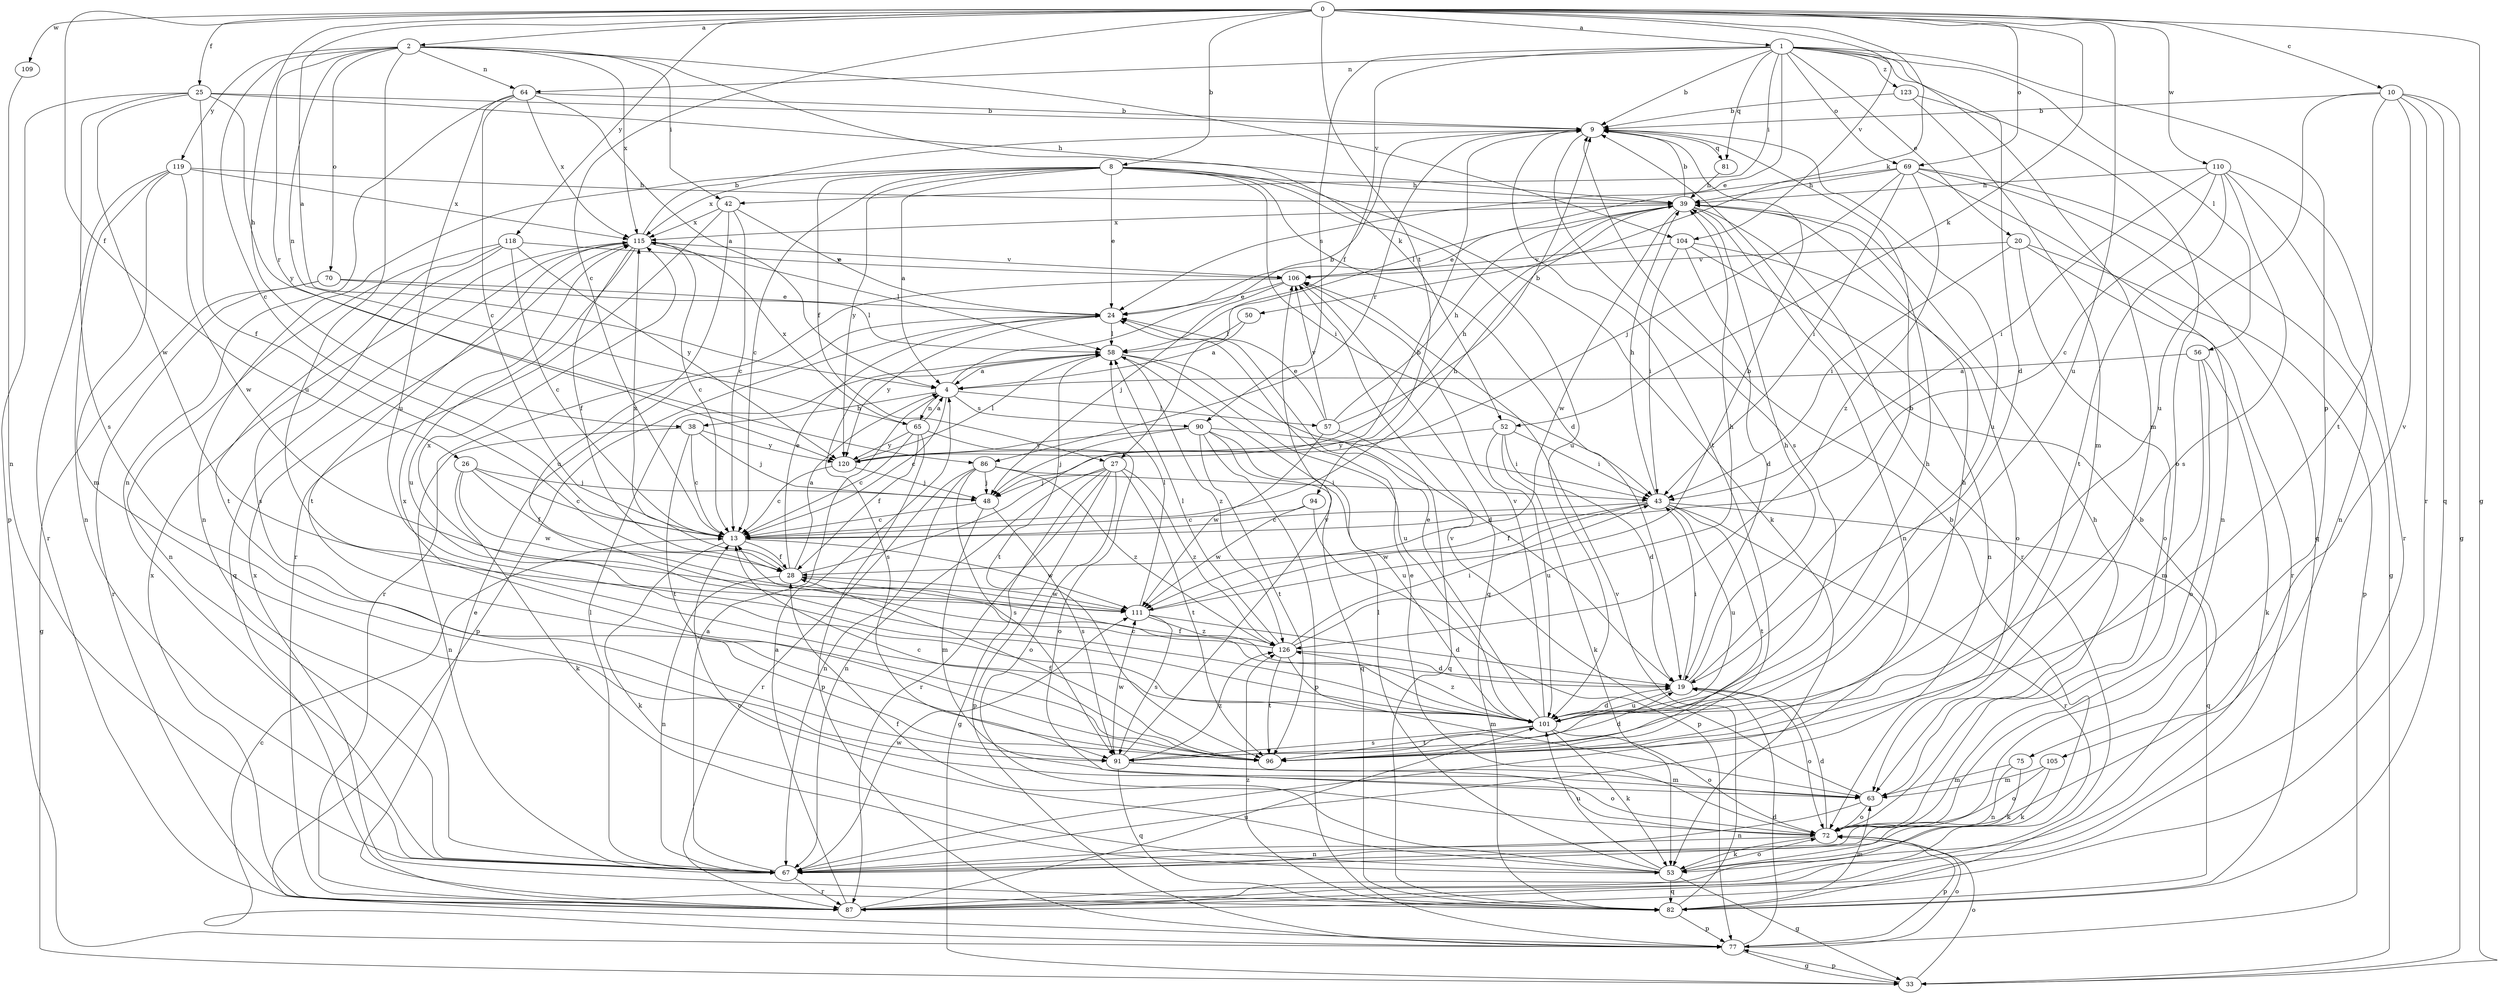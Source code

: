 strict digraph  {
0;
1;
2;
4;
8;
9;
10;
13;
19;
20;
24;
25;
26;
27;
28;
33;
38;
39;
42;
43;
48;
50;
52;
53;
56;
57;
58;
63;
64;
65;
67;
69;
70;
72;
75;
77;
81;
82;
86;
87;
90;
91;
94;
96;
101;
104;
105;
106;
109;
110;
111;
115;
118;
119;
120;
123;
126;
0 -> 1  [label=a];
0 -> 2  [label=a];
0 -> 4  [label=a];
0 -> 8  [label=b];
0 -> 10  [label=c];
0 -> 13  [label=c];
0 -> 25  [label=f];
0 -> 26  [label=f];
0 -> 33  [label=g];
0 -> 38  [label=h];
0 -> 50  [label=k];
0 -> 52  [label=k];
0 -> 69  [label=o];
0 -> 94  [label=t];
0 -> 101  [label=u];
0 -> 104  [label=v];
0 -> 109  [label=w];
0 -> 110  [label=w];
0 -> 118  [label=y];
1 -> 9  [label=b];
1 -> 19  [label=d];
1 -> 20  [label=e];
1 -> 24  [label=e];
1 -> 27  [label=f];
1 -> 42  [label=i];
1 -> 56  [label=l];
1 -> 63  [label=m];
1 -> 64  [label=n];
1 -> 69  [label=o];
1 -> 75  [label=p];
1 -> 81  [label=q];
1 -> 90  [label=s];
1 -> 123  [label=z];
2 -> 13  [label=c];
2 -> 42  [label=i];
2 -> 52  [label=k];
2 -> 64  [label=n];
2 -> 65  [label=n];
2 -> 70  [label=o];
2 -> 86  [label=r];
2 -> 101  [label=u];
2 -> 104  [label=v];
2 -> 115  [label=x];
2 -> 119  [label=y];
4 -> 9  [label=b];
4 -> 13  [label=c];
4 -> 38  [label=h];
4 -> 57  [label=l];
4 -> 65  [label=n];
4 -> 90  [label=s];
8 -> 4  [label=a];
8 -> 13  [label=c];
8 -> 19  [label=d];
8 -> 24  [label=e];
8 -> 27  [label=f];
8 -> 39  [label=h];
8 -> 43  [label=i];
8 -> 53  [label=k];
8 -> 67  [label=n];
8 -> 101  [label=u];
8 -> 115  [label=x];
8 -> 120  [label=y];
9 -> 81  [label=q];
9 -> 86  [label=r];
9 -> 91  [label=s];
9 -> 96  [label=t];
9 -> 101  [label=u];
10 -> 9  [label=b];
10 -> 33  [label=g];
10 -> 82  [label=q];
10 -> 87  [label=r];
10 -> 96  [label=t];
10 -> 101  [label=u];
10 -> 105  [label=v];
13 -> 28  [label=f];
13 -> 39  [label=h];
13 -> 53  [label=k];
13 -> 111  [label=w];
19 -> 9  [label=b];
19 -> 28  [label=f];
19 -> 39  [label=h];
19 -> 43  [label=i];
19 -> 72  [label=o];
19 -> 101  [label=u];
20 -> 43  [label=i];
20 -> 72  [label=o];
20 -> 77  [label=p];
20 -> 87  [label=r];
20 -> 106  [label=v];
24 -> 58  [label=l];
24 -> 77  [label=p];
24 -> 120  [label=y];
25 -> 9  [label=b];
25 -> 28  [label=f];
25 -> 39  [label=h];
25 -> 77  [label=p];
25 -> 91  [label=s];
25 -> 111  [label=w];
25 -> 120  [label=y];
26 -> 13  [label=c];
26 -> 28  [label=f];
26 -> 48  [label=j];
26 -> 53  [label=k];
26 -> 111  [label=w];
27 -> 33  [label=g];
27 -> 48  [label=j];
27 -> 67  [label=n];
27 -> 72  [label=o];
27 -> 77  [label=p];
27 -> 87  [label=r];
27 -> 96  [label=t];
27 -> 126  [label=z];
28 -> 4  [label=a];
28 -> 9  [label=b];
28 -> 24  [label=e];
28 -> 67  [label=n];
28 -> 111  [label=w];
28 -> 115  [label=x];
33 -> 72  [label=o];
33 -> 77  [label=p];
38 -> 13  [label=c];
38 -> 48  [label=j];
38 -> 67  [label=n];
38 -> 96  [label=t];
38 -> 120  [label=y];
39 -> 9  [label=b];
39 -> 24  [label=e];
39 -> 67  [label=n];
39 -> 87  [label=r];
39 -> 111  [label=w];
39 -> 115  [label=x];
42 -> 13  [label=c];
42 -> 24  [label=e];
42 -> 87  [label=r];
42 -> 101  [label=u];
42 -> 115  [label=x];
43 -> 13  [label=c];
43 -> 28  [label=f];
43 -> 39  [label=h];
43 -> 82  [label=q];
43 -> 87  [label=r];
43 -> 96  [label=t];
43 -> 101  [label=u];
43 -> 111  [label=w];
48 -> 13  [label=c];
48 -> 63  [label=m];
48 -> 91  [label=s];
50 -> 4  [label=a];
50 -> 58  [label=l];
52 -> 19  [label=d];
52 -> 43  [label=i];
52 -> 53  [label=k];
52 -> 101  [label=u];
52 -> 120  [label=y];
53 -> 13  [label=c];
53 -> 28  [label=f];
53 -> 33  [label=g];
53 -> 58  [label=l];
53 -> 72  [label=o];
53 -> 82  [label=q];
53 -> 101  [label=u];
56 -> 4  [label=a];
56 -> 53  [label=k];
56 -> 63  [label=m];
56 -> 72  [label=o];
57 -> 9  [label=b];
57 -> 24  [label=e];
57 -> 39  [label=h];
57 -> 82  [label=q];
57 -> 106  [label=v];
57 -> 111  [label=w];
58 -> 4  [label=a];
58 -> 19  [label=d];
58 -> 91  [label=s];
58 -> 96  [label=t];
58 -> 101  [label=u];
58 -> 126  [label=z];
63 -> 67  [label=n];
63 -> 72  [label=o];
63 -> 106  [label=v];
64 -> 4  [label=a];
64 -> 9  [label=b];
64 -> 13  [label=c];
64 -> 67  [label=n];
64 -> 101  [label=u];
64 -> 115  [label=x];
65 -> 4  [label=a];
65 -> 13  [label=c];
65 -> 28  [label=f];
65 -> 72  [label=o];
65 -> 77  [label=p];
65 -> 115  [label=x];
65 -> 120  [label=y];
67 -> 4  [label=a];
67 -> 58  [label=l];
67 -> 87  [label=r];
67 -> 111  [label=w];
69 -> 33  [label=g];
69 -> 39  [label=h];
69 -> 43  [label=i];
69 -> 48  [label=j];
69 -> 58  [label=l];
69 -> 67  [label=n];
69 -> 82  [label=q];
69 -> 126  [label=z];
70 -> 24  [label=e];
70 -> 33  [label=g];
70 -> 58  [label=l];
70 -> 87  [label=r];
72 -> 19  [label=d];
72 -> 24  [label=e];
72 -> 39  [label=h];
72 -> 53  [label=k];
72 -> 67  [label=n];
72 -> 77  [label=p];
75 -> 53  [label=k];
75 -> 63  [label=m];
75 -> 67  [label=n];
77 -> 13  [label=c];
77 -> 19  [label=d];
77 -> 33  [label=g];
77 -> 72  [label=o];
81 -> 39  [label=h];
82 -> 9  [label=b];
82 -> 63  [label=m];
82 -> 77  [label=p];
82 -> 106  [label=v];
82 -> 115  [label=x];
82 -> 126  [label=z];
86 -> 43  [label=i];
86 -> 48  [label=j];
86 -> 67  [label=n];
86 -> 87  [label=r];
86 -> 91  [label=s];
86 -> 126  [label=z];
87 -> 4  [label=a];
87 -> 9  [label=b];
87 -> 24  [label=e];
87 -> 101  [label=u];
87 -> 115  [label=x];
90 -> 43  [label=i];
90 -> 48  [label=j];
90 -> 77  [label=p];
90 -> 82  [label=q];
90 -> 96  [label=t];
90 -> 101  [label=u];
90 -> 120  [label=y];
91 -> 63  [label=m];
91 -> 72  [label=o];
91 -> 82  [label=q];
91 -> 106  [label=v];
91 -> 111  [label=w];
91 -> 126  [label=z];
94 -> 13  [label=c];
94 -> 77  [label=p];
94 -> 111  [label=w];
96 -> 13  [label=c];
96 -> 19  [label=d];
96 -> 28  [label=f];
96 -> 39  [label=h];
96 -> 115  [label=x];
101 -> 13  [label=c];
101 -> 19  [label=d];
101 -> 24  [label=e];
101 -> 39  [label=h];
101 -> 53  [label=k];
101 -> 72  [label=o];
101 -> 91  [label=s];
101 -> 96  [label=t];
101 -> 106  [label=v];
101 -> 126  [label=z];
104 -> 19  [label=d];
104 -> 43  [label=i];
104 -> 67  [label=n];
104 -> 72  [label=o];
104 -> 106  [label=v];
105 -> 53  [label=k];
105 -> 63  [label=m];
105 -> 72  [label=o];
106 -> 24  [label=e];
106 -> 48  [label=j];
106 -> 82  [label=q];
106 -> 87  [label=r];
109 -> 67  [label=n];
110 -> 13  [label=c];
110 -> 39  [label=h];
110 -> 43  [label=i];
110 -> 67  [label=n];
110 -> 87  [label=r];
110 -> 91  [label=s];
110 -> 96  [label=t];
111 -> 9  [label=b];
111 -> 19  [label=d];
111 -> 58  [label=l];
111 -> 91  [label=s];
111 -> 126  [label=z];
115 -> 9  [label=b];
115 -> 13  [label=c];
115 -> 28  [label=f];
115 -> 58  [label=l];
115 -> 82  [label=q];
115 -> 96  [label=t];
115 -> 101  [label=u];
115 -> 106  [label=v];
118 -> 13  [label=c];
118 -> 67  [label=n];
118 -> 91  [label=s];
118 -> 96  [label=t];
118 -> 106  [label=v];
118 -> 120  [label=y];
119 -> 39  [label=h];
119 -> 63  [label=m];
119 -> 67  [label=n];
119 -> 87  [label=r];
119 -> 111  [label=w];
119 -> 115  [label=x];
120 -> 13  [label=c];
120 -> 39  [label=h];
120 -> 48  [label=j];
120 -> 58  [label=l];
123 -> 9  [label=b];
123 -> 63  [label=m];
123 -> 72  [label=o];
126 -> 19  [label=d];
126 -> 39  [label=h];
126 -> 43  [label=i];
126 -> 58  [label=l];
126 -> 63  [label=m];
126 -> 96  [label=t];
126 -> 115  [label=x];
}
